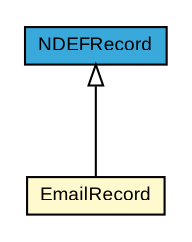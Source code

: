 #!/usr/local/bin/dot
#
# Class diagram 
# Generated by UMLGraph version R5_7_2-3-gee82a7 (http://www.umlgraph.org/)
#

digraph G {
	edge [fontname="arial",fontsize=10,labelfontname="arial",labelfontsize=10];
	node [fontname="arial",fontsize=10,shape=plaintext];
	nodesep=0.25;
	ranksep=0.5;
	// com.st.st25sdk.ndef.NDEFRecord
	c8916 [label=<<table title="com.st.st25sdk.ndef.NDEFRecord" border="0" cellborder="1" cellspacing="0" cellpadding="2" port="p" bgcolor="#39a9dc" href="./NDEFRecord.html">
		<tr><td><table border="0" cellspacing="0" cellpadding="1">
<tr><td align="center" balign="center"> NDEFRecord </td></tr>
		</table></td></tr>
		</table>>, URL="./NDEFRecord.html", fontname="arial", fontcolor="black", fontsize=9.0];
	// com.st.st25sdk.ndef.EmailRecord
	c8922 [label=<<table title="com.st.st25sdk.ndef.EmailRecord" border="0" cellborder="1" cellspacing="0" cellpadding="2" port="p" bgcolor="lemonChiffon" href="./EmailRecord.html">
		<tr><td><table border="0" cellspacing="0" cellpadding="1">
<tr><td align="center" balign="center"> EmailRecord </td></tr>
		</table></td></tr>
		</table>>, URL="./EmailRecord.html", fontname="arial", fontcolor="black", fontsize=9.0];
	//com.st.st25sdk.ndef.EmailRecord extends com.st.st25sdk.ndef.NDEFRecord
	c8916:p -> c8922:p [dir=back,arrowtail=empty];
}


